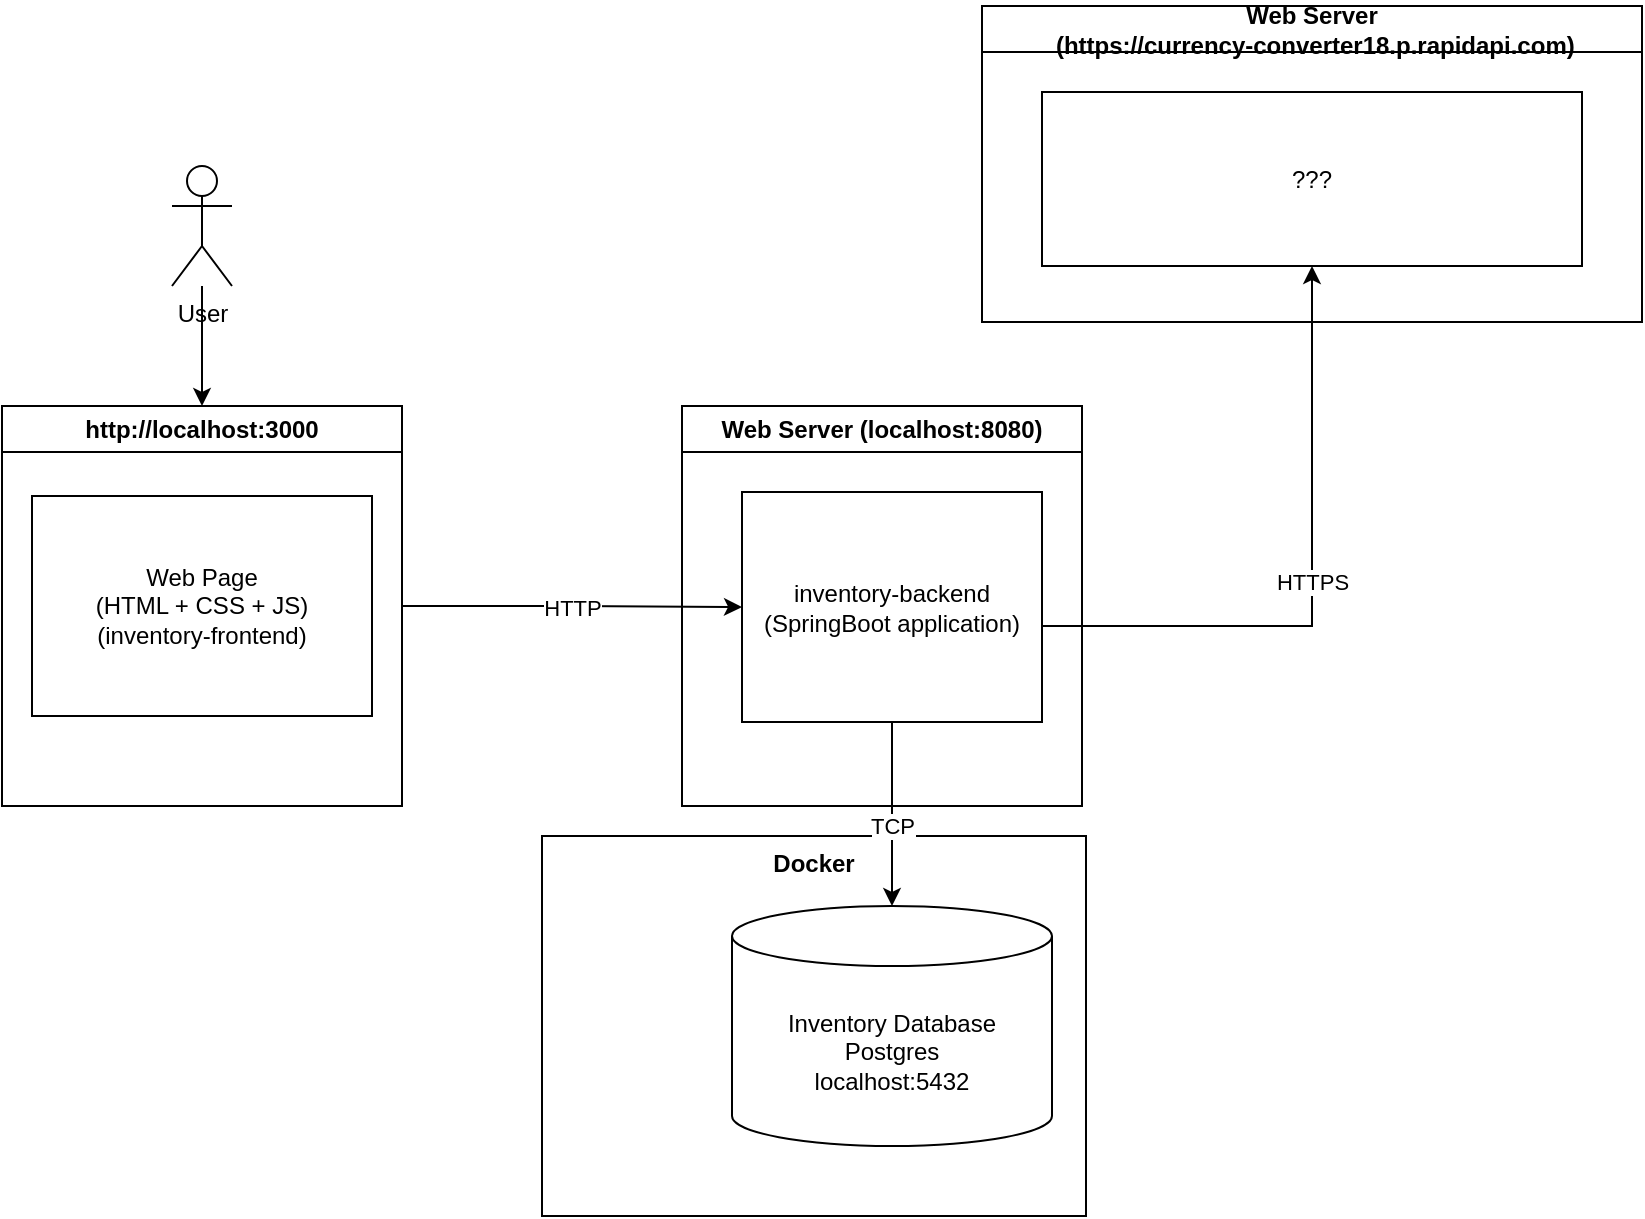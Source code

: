 <mxfile version="21.2.9" type="github">
  <diagram name="Страница 1" id="ijrIe2Kn0TDMGRV2xoti">
    <mxGraphModel dx="2074" dy="1116" grid="1" gridSize="10" guides="1" tooltips="1" connect="1" arrows="1" fold="1" page="1" pageScale="1" pageWidth="827" pageHeight="1169" math="0" shadow="0">
      <root>
        <mxCell id="0" />
        <mxCell id="1" parent="0" />
        <mxCell id="hJQJxuC2yP1p15RDbyvn-13" value="Docker" style="rounded=0;whiteSpace=wrap;html=1;verticalAlign=top;fontStyle=1" vertex="1" parent="1">
          <mxGeometry x="310" y="535" width="272" height="190" as="geometry" />
        </mxCell>
        <mxCell id="hJQJxuC2yP1p15RDbyvn-7" value="HTTP" style="edgeStyle=orthogonalEdgeStyle;rounded=0;orthogonalLoop=1;jettySize=auto;html=1;" edge="1" parent="1" source="hJQJxuC2yP1p15RDbyvn-1" target="hJQJxuC2yP1p15RDbyvn-5">
          <mxGeometry relative="1" as="geometry" />
        </mxCell>
        <mxCell id="hJQJxuC2yP1p15RDbyvn-1" value="http://localhost:3000" style="swimlane;whiteSpace=wrap;html=1;" vertex="1" parent="1">
          <mxGeometry x="40" y="320" width="200" height="200" as="geometry" />
        </mxCell>
        <mxCell id="hJQJxuC2yP1p15RDbyvn-3" value="Web Page&lt;br&gt;(HTML + CSS + JS)&lt;br&gt;(inventory-frontend)" style="rounded=0;whiteSpace=wrap;html=1;" vertex="1" parent="hJQJxuC2yP1p15RDbyvn-1">
          <mxGeometry x="15" y="45" width="170" height="110" as="geometry" />
        </mxCell>
        <mxCell id="hJQJxuC2yP1p15RDbyvn-6" style="edgeStyle=orthogonalEdgeStyle;rounded=0;orthogonalLoop=1;jettySize=auto;html=1;entryX=0.5;entryY=0;entryDx=0;entryDy=0;" edge="1" parent="1" source="hJQJxuC2yP1p15RDbyvn-2" target="hJQJxuC2yP1p15RDbyvn-1">
          <mxGeometry relative="1" as="geometry" />
        </mxCell>
        <mxCell id="hJQJxuC2yP1p15RDbyvn-2" value="User" style="shape=umlActor;verticalLabelPosition=bottom;verticalAlign=top;html=1;outlineConnect=0;" vertex="1" parent="1">
          <mxGeometry x="125" y="200" width="30" height="60" as="geometry" />
        </mxCell>
        <mxCell id="hJQJxuC2yP1p15RDbyvn-4" value="Web Server (localhost:8080)" style="swimlane;whiteSpace=wrap;html=1;" vertex="1" parent="1">
          <mxGeometry x="380" y="320" width="200" height="200" as="geometry" />
        </mxCell>
        <mxCell id="hJQJxuC2yP1p15RDbyvn-5" value="inventory-backend&lt;br&gt;(SpringBoot application)" style="rounded=0;whiteSpace=wrap;html=1;" vertex="1" parent="hJQJxuC2yP1p15RDbyvn-4">
          <mxGeometry x="30" y="43" width="150" height="115" as="geometry" />
        </mxCell>
        <mxCell id="hJQJxuC2yP1p15RDbyvn-8" value="Inventory Database&lt;br&gt;Postgres&lt;br&gt;localhost:5432" style="shape=cylinder3;whiteSpace=wrap;html=1;boundedLbl=1;backgroundOutline=1;size=15;" vertex="1" parent="1">
          <mxGeometry x="405" y="570" width="160" height="120" as="geometry" />
        </mxCell>
        <mxCell id="hJQJxuC2yP1p15RDbyvn-9" value="TCP" style="edgeStyle=orthogonalEdgeStyle;rounded=0;orthogonalLoop=1;jettySize=auto;html=1;" edge="1" parent="1" source="hJQJxuC2yP1p15RDbyvn-5" target="hJQJxuC2yP1p15RDbyvn-8">
          <mxGeometry x="0.13" relative="1" as="geometry">
            <Array as="points">
              <mxPoint x="485" y="530" />
              <mxPoint x="485" y="530" />
            </Array>
            <mxPoint as="offset" />
          </mxGeometry>
        </mxCell>
        <mxCell id="hJQJxuC2yP1p15RDbyvn-10" value="Web Server&lt;br&gt;&amp;nbsp;(https://currency-converter18.p.rapidapi.com&lt;span style=&quot;background-color: initial;&quot;&gt;)&lt;/span&gt;" style="swimlane;whiteSpace=wrap;html=1;" vertex="1" parent="1">
          <mxGeometry x="530" y="120" width="330" height="158" as="geometry" />
        </mxCell>
        <mxCell id="hJQJxuC2yP1p15RDbyvn-11" value="???" style="rounded=0;whiteSpace=wrap;html=1;" vertex="1" parent="hJQJxuC2yP1p15RDbyvn-10">
          <mxGeometry x="30" y="43" width="270" height="87" as="geometry" />
        </mxCell>
        <mxCell id="hJQJxuC2yP1p15RDbyvn-12" value="HTTPS" style="edgeStyle=orthogonalEdgeStyle;rounded=0;orthogonalLoop=1;jettySize=auto;html=1;entryX=0.5;entryY=1;entryDx=0;entryDy=0;" edge="1" parent="1" source="hJQJxuC2yP1p15RDbyvn-5" target="hJQJxuC2yP1p15RDbyvn-11">
          <mxGeometry relative="1" as="geometry">
            <Array as="points">
              <mxPoint x="695" y="430" />
            </Array>
          </mxGeometry>
        </mxCell>
      </root>
    </mxGraphModel>
  </diagram>
</mxfile>
